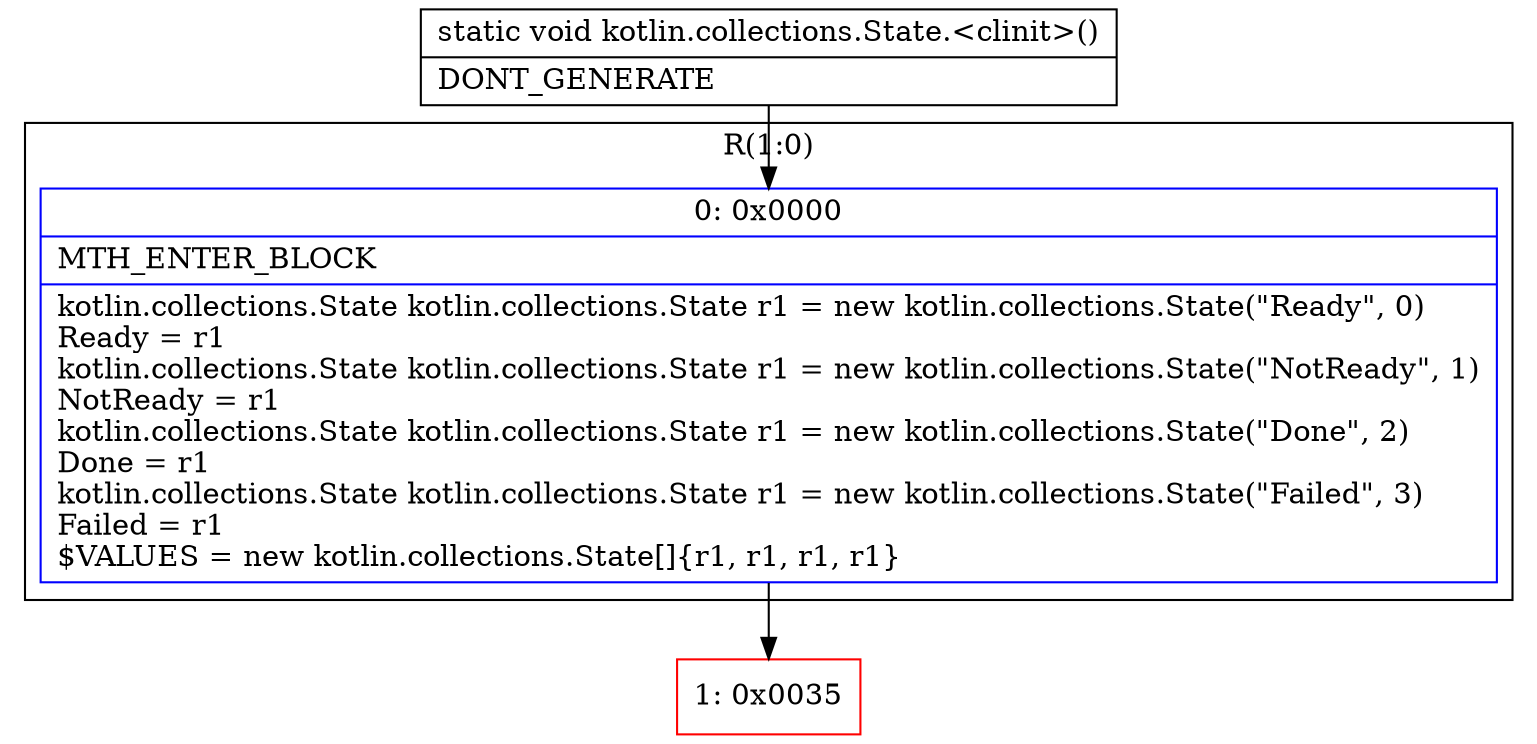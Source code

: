 digraph "CFG forkotlin.collections.State.\<clinit\>()V" {
subgraph cluster_Region_1373362219 {
label = "R(1:0)";
node [shape=record,color=blue];
Node_0 [shape=record,label="{0\:\ 0x0000|MTH_ENTER_BLOCK\l|kotlin.collections.State kotlin.collections.State r1 = new kotlin.collections.State(\"Ready\", 0)\lReady = r1\lkotlin.collections.State kotlin.collections.State r1 = new kotlin.collections.State(\"NotReady\", 1)\lNotReady = r1\lkotlin.collections.State kotlin.collections.State r1 = new kotlin.collections.State(\"Done\", 2)\lDone = r1\lkotlin.collections.State kotlin.collections.State r1 = new kotlin.collections.State(\"Failed\", 3)\lFailed = r1\l$VALUES = new kotlin.collections.State[]\{r1, r1, r1, r1\}\l}"];
}
Node_1 [shape=record,color=red,label="{1\:\ 0x0035}"];
MethodNode[shape=record,label="{static void kotlin.collections.State.\<clinit\>()  | DONT_GENERATE\l}"];
MethodNode -> Node_0;
Node_0 -> Node_1;
}

